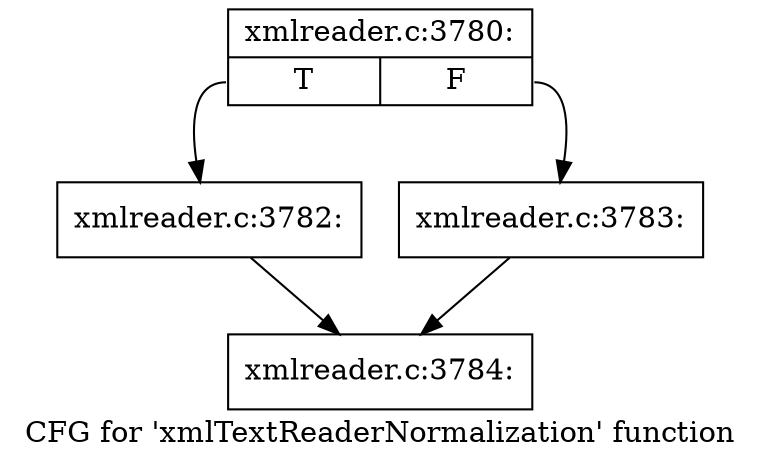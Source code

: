 digraph "CFG for 'xmlTextReaderNormalization' function" {
	label="CFG for 'xmlTextReaderNormalization' function";

	Node0x55e449262b40 [shape=record,label="{xmlreader.c:3780:|{<s0>T|<s1>F}}"];
	Node0x55e449262b40:s0 -> Node0x55e44933d900;
	Node0x55e449262b40:s1 -> Node0x55e44933d950;
	Node0x55e44933d900 [shape=record,label="{xmlreader.c:3782:}"];
	Node0x55e44933d900 -> Node0x55e44933d0e0;
	Node0x55e44933d950 [shape=record,label="{xmlreader.c:3783:}"];
	Node0x55e44933d950 -> Node0x55e44933d0e0;
	Node0x55e44933d0e0 [shape=record,label="{xmlreader.c:3784:}"];
}
